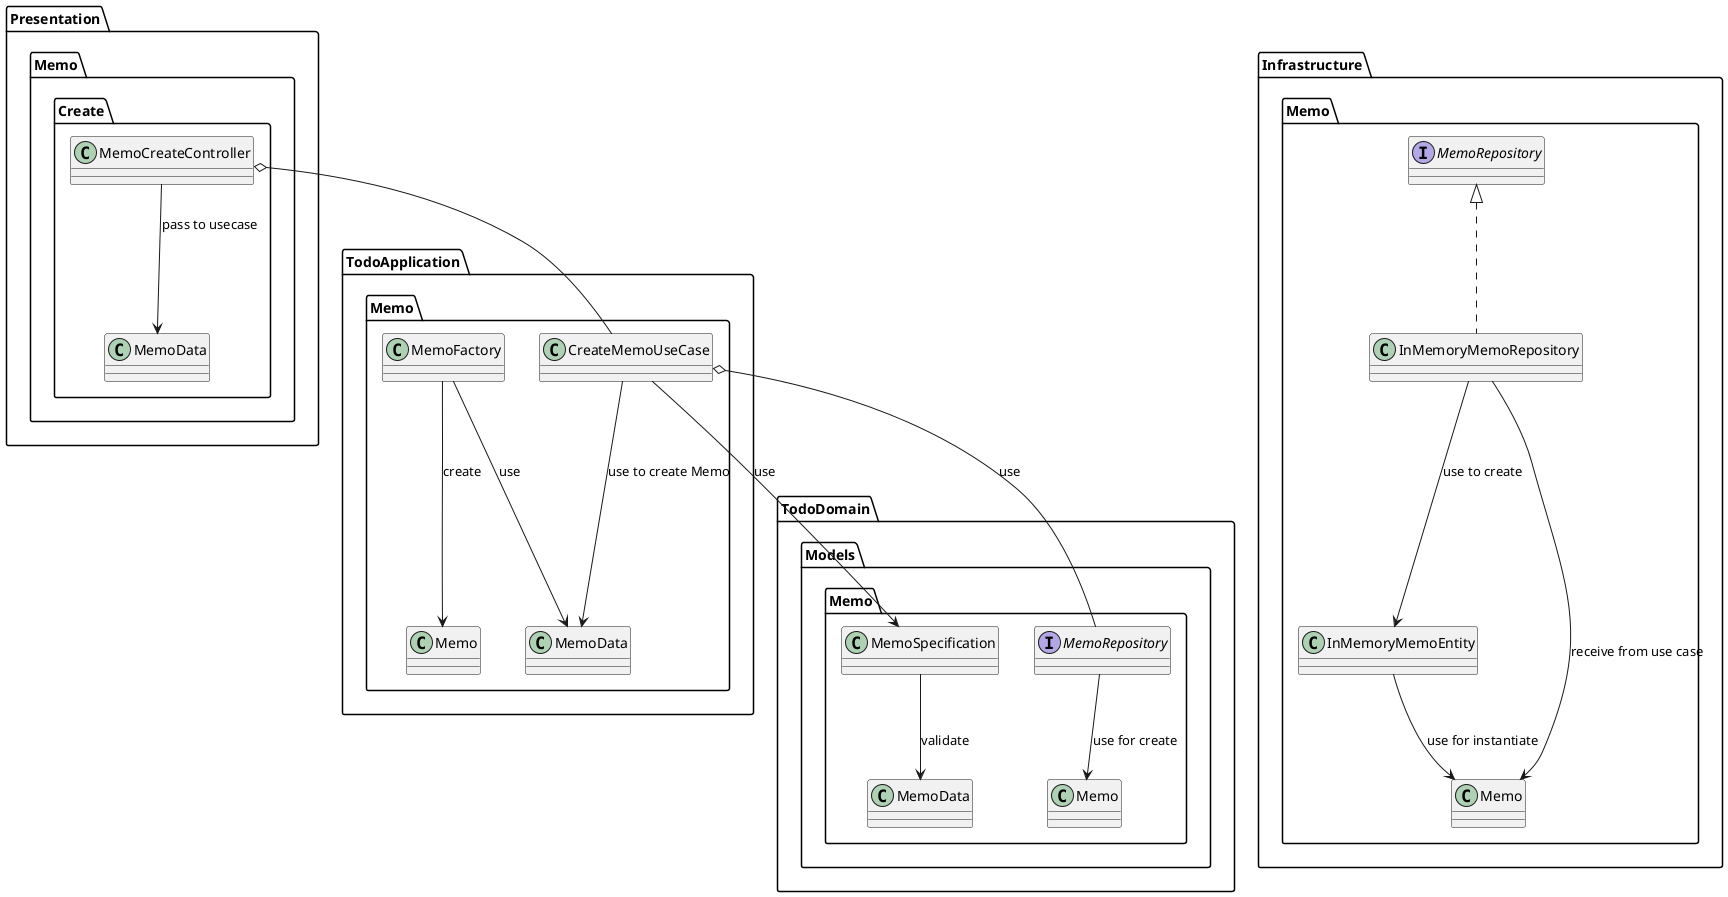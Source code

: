 @startuml

package TodoDomain.Models.Memo {
    class Memo
    class MemoSpecification
    interface MemoRepository

    MemoRepository --> Memo : use for create
    MemoSpecification --> MemoData : validate
}

package TodoApplication.Memo {
    class CreateMemoUseCase
    class MemoData
    class MemoFactory

    CreateMemoUseCase --> MemoData : use to create Memo
    MemoFactory --> MemoData : use
    MemoFactory --> Memo : create
    CreateMemoUseCase o-- MemoRepository : use
    CreateMemoUseCase --> MemoSpecification : use
}

package Presentation.Memo {
    package Create {
        class MemoCreateController

        MemoCreateController o-- CreateMemoUseCase
        MemoCreateController --> MemoData : pass to usecase
    }
}

package Infrastructure.Memo {
    class InMemoryMemoRepository implements MemoRepository
    class InMemoryMemoEntity

    InMemoryMemoRepository --> InMemoryMemoEntity : use to create
    InMemoryMemoRepository --> Memo : receive from use case
    InMemoryMemoEntity --> Memo : use for instantiate
}

@enduml
